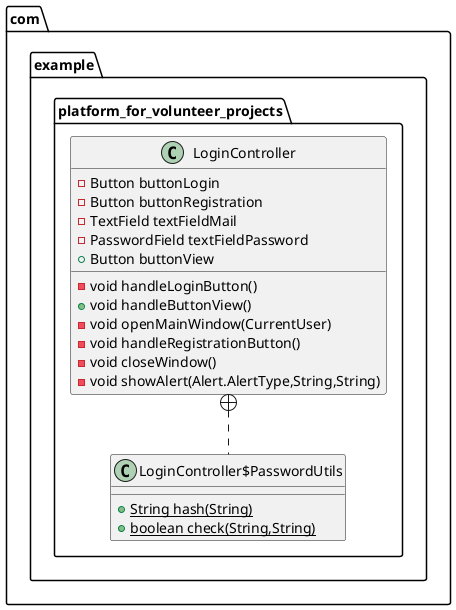 @startuml
class com.example.platform_for_volunteer_projects.LoginController {
- Button buttonLogin
- Button buttonRegistration
- TextField textFieldMail
- PasswordField textFieldPassword
+ Button buttonView
- void handleLoginButton()
+ void handleButtonView()
- void openMainWindow(CurrentUser)
- void handleRegistrationButton()
- void closeWindow()
- void showAlert(Alert.AlertType,String,String)
}


class com.example.platform_for_volunteer_projects.LoginController$PasswordUtils {
+ {static} String hash(String)
+ {static} boolean check(String,String)
}



com.example.platform_for_volunteer_projects.LoginController +.. com.example.platform_for_volunteer_projects.LoginController$PasswordUtils
@enduml